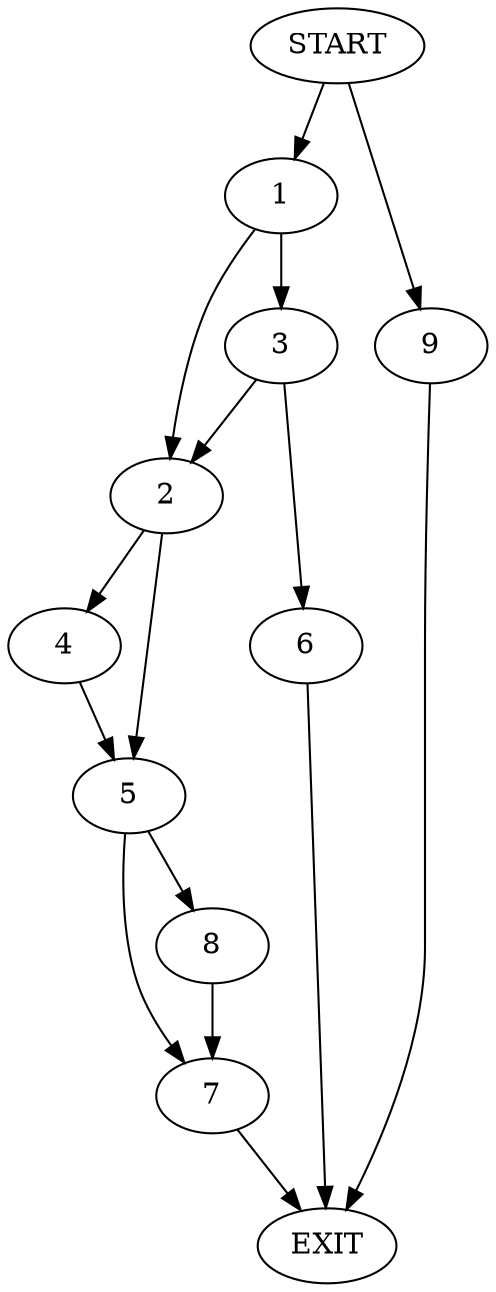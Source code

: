 digraph {
0 [label="START"]
10 [label="EXIT"]
0 -> 1
1 -> 2
1 -> 3
2 -> 4
2 -> 5
3 -> 2
3 -> 6
6 -> 10
5 -> 7
5 -> 8
4 -> 5
7 -> 10
8 -> 7
0 -> 9
9 -> 10
}
